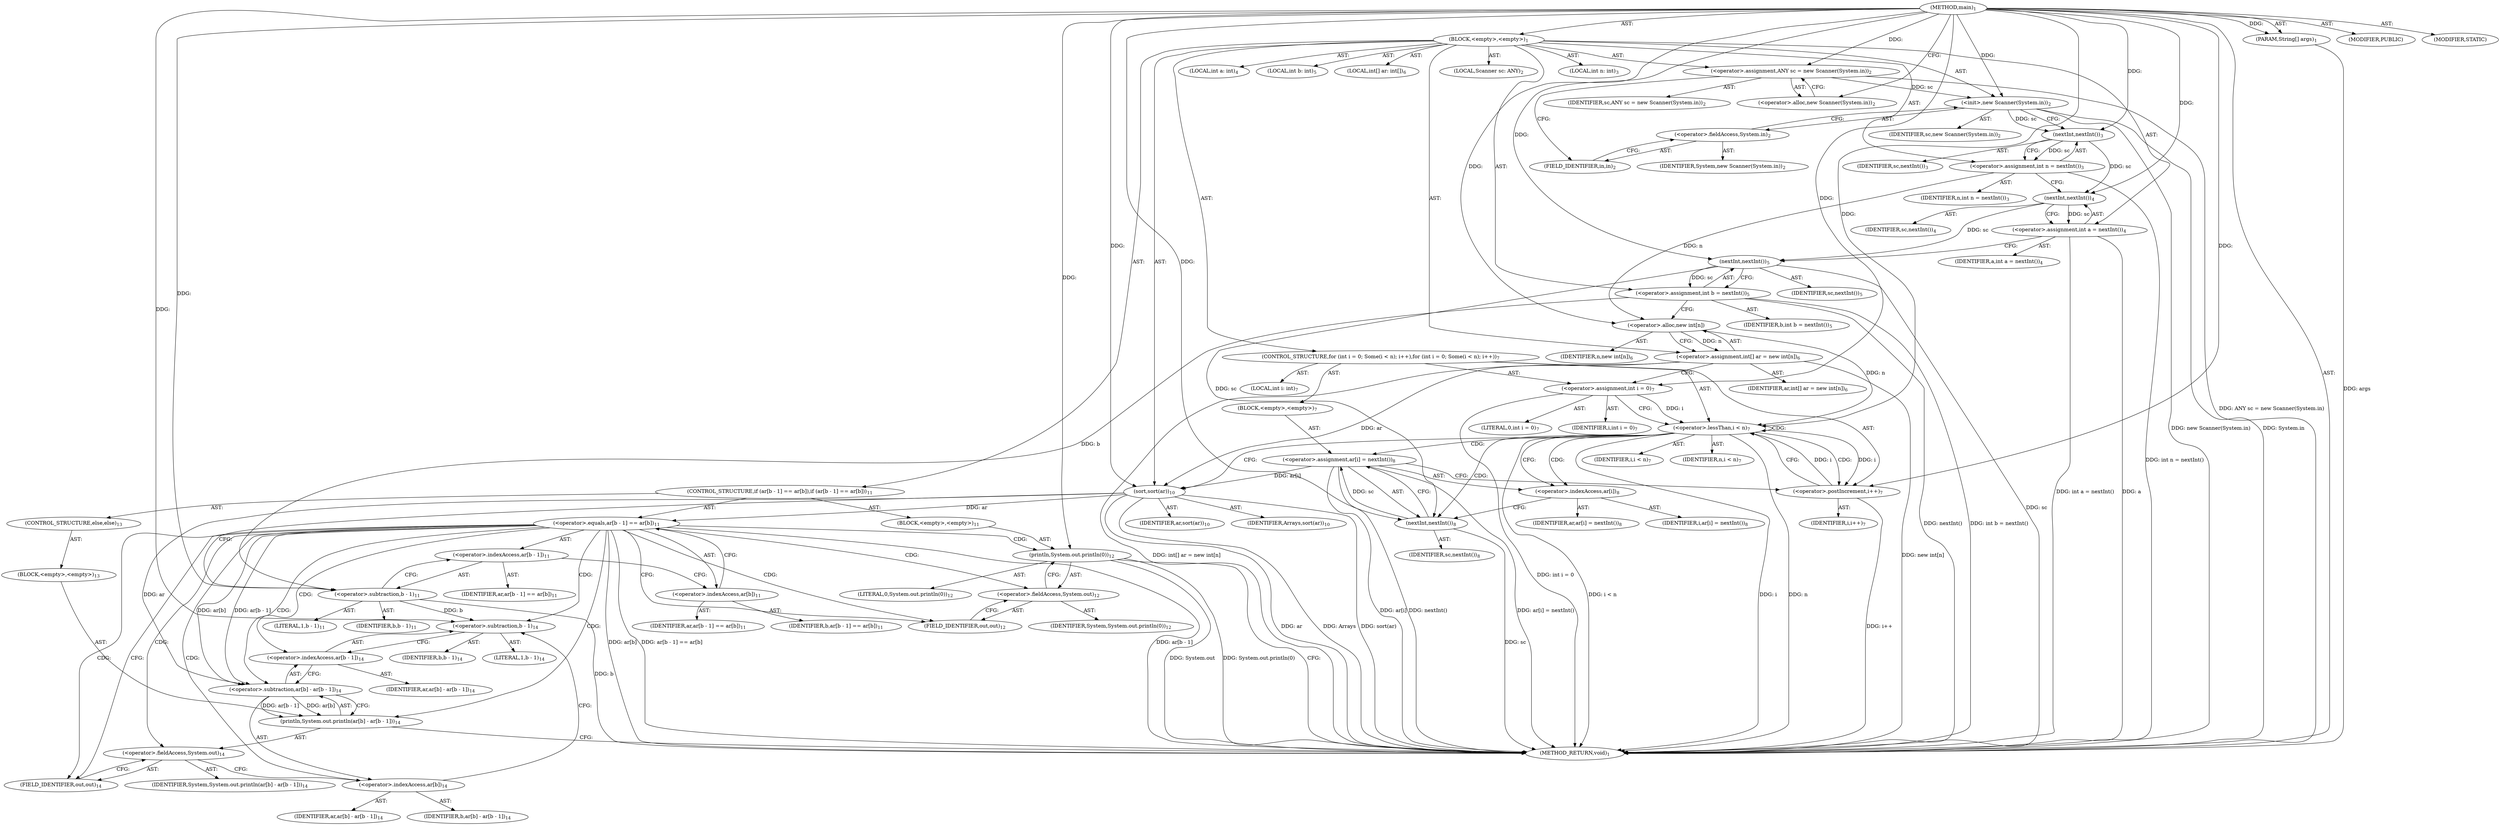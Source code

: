 digraph "main" {  
"19" [label = <(METHOD,main)<SUB>1</SUB>> ]
"20" [label = <(PARAM,String[] args)<SUB>1</SUB>> ]
"21" [label = <(BLOCK,&lt;empty&gt;,&lt;empty&gt;)<SUB>1</SUB>> ]
"4" [label = <(LOCAL,Scanner sc: ANY)<SUB>2</SUB>> ]
"22" [label = <(&lt;operator&gt;.assignment,ANY sc = new Scanner(System.in))<SUB>2</SUB>> ]
"23" [label = <(IDENTIFIER,sc,ANY sc = new Scanner(System.in))<SUB>2</SUB>> ]
"24" [label = <(&lt;operator&gt;.alloc,new Scanner(System.in))<SUB>2</SUB>> ]
"25" [label = <(&lt;init&gt;,new Scanner(System.in))<SUB>2</SUB>> ]
"3" [label = <(IDENTIFIER,sc,new Scanner(System.in))<SUB>2</SUB>> ]
"26" [label = <(&lt;operator&gt;.fieldAccess,System.in)<SUB>2</SUB>> ]
"27" [label = <(IDENTIFIER,System,new Scanner(System.in))<SUB>2</SUB>> ]
"28" [label = <(FIELD_IDENTIFIER,in,in)<SUB>2</SUB>> ]
"29" [label = <(LOCAL,int n: int)<SUB>3</SUB>> ]
"30" [label = <(&lt;operator&gt;.assignment,int n = nextInt())<SUB>3</SUB>> ]
"31" [label = <(IDENTIFIER,n,int n = nextInt())<SUB>3</SUB>> ]
"32" [label = <(nextInt,nextInt())<SUB>3</SUB>> ]
"33" [label = <(IDENTIFIER,sc,nextInt())<SUB>3</SUB>> ]
"34" [label = <(LOCAL,int a: int)<SUB>4</SUB>> ]
"35" [label = <(&lt;operator&gt;.assignment,int a = nextInt())<SUB>4</SUB>> ]
"36" [label = <(IDENTIFIER,a,int a = nextInt())<SUB>4</SUB>> ]
"37" [label = <(nextInt,nextInt())<SUB>4</SUB>> ]
"38" [label = <(IDENTIFIER,sc,nextInt())<SUB>4</SUB>> ]
"39" [label = <(LOCAL,int b: int)<SUB>5</SUB>> ]
"40" [label = <(&lt;operator&gt;.assignment,int b = nextInt())<SUB>5</SUB>> ]
"41" [label = <(IDENTIFIER,b,int b = nextInt())<SUB>5</SUB>> ]
"42" [label = <(nextInt,nextInt())<SUB>5</SUB>> ]
"43" [label = <(IDENTIFIER,sc,nextInt())<SUB>5</SUB>> ]
"44" [label = <(LOCAL,int[] ar: int[])<SUB>6</SUB>> ]
"45" [label = <(&lt;operator&gt;.assignment,int[] ar = new int[n])<SUB>6</SUB>> ]
"46" [label = <(IDENTIFIER,ar,int[] ar = new int[n])<SUB>6</SUB>> ]
"47" [label = <(&lt;operator&gt;.alloc,new int[n])> ]
"48" [label = <(IDENTIFIER,n,new int[n])<SUB>6</SUB>> ]
"49" [label = <(CONTROL_STRUCTURE,for (int i = 0; Some(i &lt; n); i++),for (int i = 0; Some(i &lt; n); i++))<SUB>7</SUB>> ]
"50" [label = <(LOCAL,int i: int)<SUB>7</SUB>> ]
"51" [label = <(&lt;operator&gt;.assignment,int i = 0)<SUB>7</SUB>> ]
"52" [label = <(IDENTIFIER,i,int i = 0)<SUB>7</SUB>> ]
"53" [label = <(LITERAL,0,int i = 0)<SUB>7</SUB>> ]
"54" [label = <(&lt;operator&gt;.lessThan,i &lt; n)<SUB>7</SUB>> ]
"55" [label = <(IDENTIFIER,i,i &lt; n)<SUB>7</SUB>> ]
"56" [label = <(IDENTIFIER,n,i &lt; n)<SUB>7</SUB>> ]
"57" [label = <(&lt;operator&gt;.postIncrement,i++)<SUB>7</SUB>> ]
"58" [label = <(IDENTIFIER,i,i++)<SUB>7</SUB>> ]
"59" [label = <(BLOCK,&lt;empty&gt;,&lt;empty&gt;)<SUB>7</SUB>> ]
"60" [label = <(&lt;operator&gt;.assignment,ar[i] = nextInt())<SUB>8</SUB>> ]
"61" [label = <(&lt;operator&gt;.indexAccess,ar[i])<SUB>8</SUB>> ]
"62" [label = <(IDENTIFIER,ar,ar[i] = nextInt())<SUB>8</SUB>> ]
"63" [label = <(IDENTIFIER,i,ar[i] = nextInt())<SUB>8</SUB>> ]
"64" [label = <(nextInt,nextInt())<SUB>8</SUB>> ]
"65" [label = <(IDENTIFIER,sc,nextInt())<SUB>8</SUB>> ]
"66" [label = <(sort,sort(ar))<SUB>10</SUB>> ]
"67" [label = <(IDENTIFIER,Arrays,sort(ar))<SUB>10</SUB>> ]
"68" [label = <(IDENTIFIER,ar,sort(ar))<SUB>10</SUB>> ]
"69" [label = <(CONTROL_STRUCTURE,if (ar[b - 1] == ar[b]),if (ar[b - 1] == ar[b]))<SUB>11</SUB>> ]
"70" [label = <(&lt;operator&gt;.equals,ar[b - 1] == ar[b])<SUB>11</SUB>> ]
"71" [label = <(&lt;operator&gt;.indexAccess,ar[b - 1])<SUB>11</SUB>> ]
"72" [label = <(IDENTIFIER,ar,ar[b - 1] == ar[b])<SUB>11</SUB>> ]
"73" [label = <(&lt;operator&gt;.subtraction,b - 1)<SUB>11</SUB>> ]
"74" [label = <(IDENTIFIER,b,b - 1)<SUB>11</SUB>> ]
"75" [label = <(LITERAL,1,b - 1)<SUB>11</SUB>> ]
"76" [label = <(&lt;operator&gt;.indexAccess,ar[b])<SUB>11</SUB>> ]
"77" [label = <(IDENTIFIER,ar,ar[b - 1] == ar[b])<SUB>11</SUB>> ]
"78" [label = <(IDENTIFIER,b,ar[b - 1] == ar[b])<SUB>11</SUB>> ]
"79" [label = <(BLOCK,&lt;empty&gt;,&lt;empty&gt;)<SUB>11</SUB>> ]
"80" [label = <(println,System.out.println(0))<SUB>12</SUB>> ]
"81" [label = <(&lt;operator&gt;.fieldAccess,System.out)<SUB>12</SUB>> ]
"82" [label = <(IDENTIFIER,System,System.out.println(0))<SUB>12</SUB>> ]
"83" [label = <(FIELD_IDENTIFIER,out,out)<SUB>12</SUB>> ]
"84" [label = <(LITERAL,0,System.out.println(0))<SUB>12</SUB>> ]
"85" [label = <(CONTROL_STRUCTURE,else,else)<SUB>13</SUB>> ]
"86" [label = <(BLOCK,&lt;empty&gt;,&lt;empty&gt;)<SUB>13</SUB>> ]
"87" [label = <(println,System.out.println(ar[b] - ar[b - 1]))<SUB>14</SUB>> ]
"88" [label = <(&lt;operator&gt;.fieldAccess,System.out)<SUB>14</SUB>> ]
"89" [label = <(IDENTIFIER,System,System.out.println(ar[b] - ar[b - 1]))<SUB>14</SUB>> ]
"90" [label = <(FIELD_IDENTIFIER,out,out)<SUB>14</SUB>> ]
"91" [label = <(&lt;operator&gt;.subtraction,ar[b] - ar[b - 1])<SUB>14</SUB>> ]
"92" [label = <(&lt;operator&gt;.indexAccess,ar[b])<SUB>14</SUB>> ]
"93" [label = <(IDENTIFIER,ar,ar[b] - ar[b - 1])<SUB>14</SUB>> ]
"94" [label = <(IDENTIFIER,b,ar[b] - ar[b - 1])<SUB>14</SUB>> ]
"95" [label = <(&lt;operator&gt;.indexAccess,ar[b - 1])<SUB>14</SUB>> ]
"96" [label = <(IDENTIFIER,ar,ar[b] - ar[b - 1])<SUB>14</SUB>> ]
"97" [label = <(&lt;operator&gt;.subtraction,b - 1)<SUB>14</SUB>> ]
"98" [label = <(IDENTIFIER,b,b - 1)<SUB>14</SUB>> ]
"99" [label = <(LITERAL,1,b - 1)<SUB>14</SUB>> ]
"100" [label = <(MODIFIER,PUBLIC)> ]
"101" [label = <(MODIFIER,STATIC)> ]
"102" [label = <(METHOD_RETURN,void)<SUB>1</SUB>> ]
  "19" -> "20"  [ label = "AST: "] 
  "19" -> "21"  [ label = "AST: "] 
  "19" -> "100"  [ label = "AST: "] 
  "19" -> "101"  [ label = "AST: "] 
  "19" -> "102"  [ label = "AST: "] 
  "21" -> "4"  [ label = "AST: "] 
  "21" -> "22"  [ label = "AST: "] 
  "21" -> "25"  [ label = "AST: "] 
  "21" -> "29"  [ label = "AST: "] 
  "21" -> "30"  [ label = "AST: "] 
  "21" -> "34"  [ label = "AST: "] 
  "21" -> "35"  [ label = "AST: "] 
  "21" -> "39"  [ label = "AST: "] 
  "21" -> "40"  [ label = "AST: "] 
  "21" -> "44"  [ label = "AST: "] 
  "21" -> "45"  [ label = "AST: "] 
  "21" -> "49"  [ label = "AST: "] 
  "21" -> "66"  [ label = "AST: "] 
  "21" -> "69"  [ label = "AST: "] 
  "22" -> "23"  [ label = "AST: "] 
  "22" -> "24"  [ label = "AST: "] 
  "25" -> "3"  [ label = "AST: "] 
  "25" -> "26"  [ label = "AST: "] 
  "26" -> "27"  [ label = "AST: "] 
  "26" -> "28"  [ label = "AST: "] 
  "30" -> "31"  [ label = "AST: "] 
  "30" -> "32"  [ label = "AST: "] 
  "32" -> "33"  [ label = "AST: "] 
  "35" -> "36"  [ label = "AST: "] 
  "35" -> "37"  [ label = "AST: "] 
  "37" -> "38"  [ label = "AST: "] 
  "40" -> "41"  [ label = "AST: "] 
  "40" -> "42"  [ label = "AST: "] 
  "42" -> "43"  [ label = "AST: "] 
  "45" -> "46"  [ label = "AST: "] 
  "45" -> "47"  [ label = "AST: "] 
  "47" -> "48"  [ label = "AST: "] 
  "49" -> "50"  [ label = "AST: "] 
  "49" -> "51"  [ label = "AST: "] 
  "49" -> "54"  [ label = "AST: "] 
  "49" -> "57"  [ label = "AST: "] 
  "49" -> "59"  [ label = "AST: "] 
  "51" -> "52"  [ label = "AST: "] 
  "51" -> "53"  [ label = "AST: "] 
  "54" -> "55"  [ label = "AST: "] 
  "54" -> "56"  [ label = "AST: "] 
  "57" -> "58"  [ label = "AST: "] 
  "59" -> "60"  [ label = "AST: "] 
  "60" -> "61"  [ label = "AST: "] 
  "60" -> "64"  [ label = "AST: "] 
  "61" -> "62"  [ label = "AST: "] 
  "61" -> "63"  [ label = "AST: "] 
  "64" -> "65"  [ label = "AST: "] 
  "66" -> "67"  [ label = "AST: "] 
  "66" -> "68"  [ label = "AST: "] 
  "69" -> "70"  [ label = "AST: "] 
  "69" -> "79"  [ label = "AST: "] 
  "69" -> "85"  [ label = "AST: "] 
  "70" -> "71"  [ label = "AST: "] 
  "70" -> "76"  [ label = "AST: "] 
  "71" -> "72"  [ label = "AST: "] 
  "71" -> "73"  [ label = "AST: "] 
  "73" -> "74"  [ label = "AST: "] 
  "73" -> "75"  [ label = "AST: "] 
  "76" -> "77"  [ label = "AST: "] 
  "76" -> "78"  [ label = "AST: "] 
  "79" -> "80"  [ label = "AST: "] 
  "80" -> "81"  [ label = "AST: "] 
  "80" -> "84"  [ label = "AST: "] 
  "81" -> "82"  [ label = "AST: "] 
  "81" -> "83"  [ label = "AST: "] 
  "85" -> "86"  [ label = "AST: "] 
  "86" -> "87"  [ label = "AST: "] 
  "87" -> "88"  [ label = "AST: "] 
  "87" -> "91"  [ label = "AST: "] 
  "88" -> "89"  [ label = "AST: "] 
  "88" -> "90"  [ label = "AST: "] 
  "91" -> "92"  [ label = "AST: "] 
  "91" -> "95"  [ label = "AST: "] 
  "92" -> "93"  [ label = "AST: "] 
  "92" -> "94"  [ label = "AST: "] 
  "95" -> "96"  [ label = "AST: "] 
  "95" -> "97"  [ label = "AST: "] 
  "97" -> "98"  [ label = "AST: "] 
  "97" -> "99"  [ label = "AST: "] 
  "22" -> "28"  [ label = "CFG: "] 
  "25" -> "32"  [ label = "CFG: "] 
  "30" -> "37"  [ label = "CFG: "] 
  "35" -> "42"  [ label = "CFG: "] 
  "40" -> "47"  [ label = "CFG: "] 
  "45" -> "51"  [ label = "CFG: "] 
  "66" -> "73"  [ label = "CFG: "] 
  "24" -> "22"  [ label = "CFG: "] 
  "26" -> "25"  [ label = "CFG: "] 
  "32" -> "30"  [ label = "CFG: "] 
  "37" -> "35"  [ label = "CFG: "] 
  "42" -> "40"  [ label = "CFG: "] 
  "47" -> "45"  [ label = "CFG: "] 
  "51" -> "54"  [ label = "CFG: "] 
  "54" -> "61"  [ label = "CFG: "] 
  "54" -> "66"  [ label = "CFG: "] 
  "57" -> "54"  [ label = "CFG: "] 
  "70" -> "83"  [ label = "CFG: "] 
  "70" -> "90"  [ label = "CFG: "] 
  "28" -> "26"  [ label = "CFG: "] 
  "60" -> "57"  [ label = "CFG: "] 
  "71" -> "76"  [ label = "CFG: "] 
  "76" -> "70"  [ label = "CFG: "] 
  "80" -> "102"  [ label = "CFG: "] 
  "61" -> "64"  [ label = "CFG: "] 
  "64" -> "60"  [ label = "CFG: "] 
  "73" -> "71"  [ label = "CFG: "] 
  "81" -> "80"  [ label = "CFG: "] 
  "87" -> "102"  [ label = "CFG: "] 
  "83" -> "81"  [ label = "CFG: "] 
  "88" -> "92"  [ label = "CFG: "] 
  "91" -> "87"  [ label = "CFG: "] 
  "90" -> "88"  [ label = "CFG: "] 
  "92" -> "97"  [ label = "CFG: "] 
  "95" -> "91"  [ label = "CFG: "] 
  "97" -> "95"  [ label = "CFG: "] 
  "19" -> "24"  [ label = "CFG: "] 
  "20" -> "102"  [ label = "DDG: args"] 
  "22" -> "102"  [ label = "DDG: ANY sc = new Scanner(System.in)"] 
  "25" -> "102"  [ label = "DDG: System.in"] 
  "25" -> "102"  [ label = "DDG: new Scanner(System.in)"] 
  "30" -> "102"  [ label = "DDG: int n = nextInt()"] 
  "35" -> "102"  [ label = "DDG: a"] 
  "35" -> "102"  [ label = "DDG: int a = nextInt()"] 
  "42" -> "102"  [ label = "DDG: sc"] 
  "40" -> "102"  [ label = "DDG: nextInt()"] 
  "40" -> "102"  [ label = "DDG: int b = nextInt()"] 
  "45" -> "102"  [ label = "DDG: new int[n]"] 
  "45" -> "102"  [ label = "DDG: int[] ar = new int[n]"] 
  "51" -> "102"  [ label = "DDG: int i = 0"] 
  "54" -> "102"  [ label = "DDG: i"] 
  "54" -> "102"  [ label = "DDG: n"] 
  "54" -> "102"  [ label = "DDG: i &lt; n"] 
  "66" -> "102"  [ label = "DDG: ar"] 
  "66" -> "102"  [ label = "DDG: sort(ar)"] 
  "73" -> "102"  [ label = "DDG: b"] 
  "70" -> "102"  [ label = "DDG: ar[b - 1]"] 
  "70" -> "102"  [ label = "DDG: ar[b]"] 
  "70" -> "102"  [ label = "DDG: ar[b - 1] == ar[b]"] 
  "80" -> "102"  [ label = "DDG: System.out"] 
  "80" -> "102"  [ label = "DDG: System.out.println(0)"] 
  "60" -> "102"  [ label = "DDG: ar[i]"] 
  "64" -> "102"  [ label = "DDG: sc"] 
  "60" -> "102"  [ label = "DDG: nextInt()"] 
  "60" -> "102"  [ label = "DDG: ar[i] = nextInt()"] 
  "57" -> "102"  [ label = "DDG: i++"] 
  "66" -> "102"  [ label = "DDG: Arrays"] 
  "19" -> "20"  [ label = "DDG: "] 
  "19" -> "22"  [ label = "DDG: "] 
  "32" -> "30"  [ label = "DDG: sc"] 
  "37" -> "35"  [ label = "DDG: sc"] 
  "42" -> "40"  [ label = "DDG: sc"] 
  "47" -> "45"  [ label = "DDG: n"] 
  "22" -> "25"  [ label = "DDG: sc"] 
  "19" -> "25"  [ label = "DDG: "] 
  "19" -> "51"  [ label = "DDG: "] 
  "19" -> "66"  [ label = "DDG: "] 
  "45" -> "66"  [ label = "DDG: ar"] 
  "60" -> "66"  [ label = "DDG: ar[i]"] 
  "25" -> "32"  [ label = "DDG: sc"] 
  "19" -> "32"  [ label = "DDG: "] 
  "32" -> "37"  [ label = "DDG: sc"] 
  "19" -> "37"  [ label = "DDG: "] 
  "37" -> "42"  [ label = "DDG: sc"] 
  "19" -> "42"  [ label = "DDG: "] 
  "30" -> "47"  [ label = "DDG: n"] 
  "19" -> "47"  [ label = "DDG: "] 
  "51" -> "54"  [ label = "DDG: i"] 
  "57" -> "54"  [ label = "DDG: i"] 
  "19" -> "54"  [ label = "DDG: "] 
  "47" -> "54"  [ label = "DDG: n"] 
  "54" -> "57"  [ label = "DDG: i"] 
  "19" -> "57"  [ label = "DDG: "] 
  "64" -> "60"  [ label = "DDG: sc"] 
  "66" -> "70"  [ label = "DDG: ar"] 
  "19" -> "80"  [ label = "DDG: "] 
  "42" -> "64"  [ label = "DDG: sc"] 
  "19" -> "64"  [ label = "DDG: "] 
  "40" -> "73"  [ label = "DDG: b"] 
  "19" -> "73"  [ label = "DDG: "] 
  "91" -> "87"  [ label = "DDG: ar[b]"] 
  "91" -> "87"  [ label = "DDG: ar[b - 1]"] 
  "66" -> "91"  [ label = "DDG: ar"] 
  "70" -> "91"  [ label = "DDG: ar[b]"] 
  "70" -> "91"  [ label = "DDG: ar[b - 1]"] 
  "73" -> "97"  [ label = "DDG: b"] 
  "19" -> "97"  [ label = "DDG: "] 
  "54" -> "60"  [ label = "CDG: "] 
  "54" -> "61"  [ label = "CDG: "] 
  "54" -> "64"  [ label = "CDG: "] 
  "54" -> "57"  [ label = "CDG: "] 
  "54" -> "54"  [ label = "CDG: "] 
  "70" -> "80"  [ label = "CDG: "] 
  "70" -> "83"  [ label = "CDG: "] 
  "70" -> "81"  [ label = "CDG: "] 
  "70" -> "88"  [ label = "CDG: "] 
  "70" -> "95"  [ label = "CDG: "] 
  "70" -> "92"  [ label = "CDG: "] 
  "70" -> "87"  [ label = "CDG: "] 
  "70" -> "97"  [ label = "CDG: "] 
  "70" -> "91"  [ label = "CDG: "] 
  "70" -> "90"  [ label = "CDG: "] 
}
